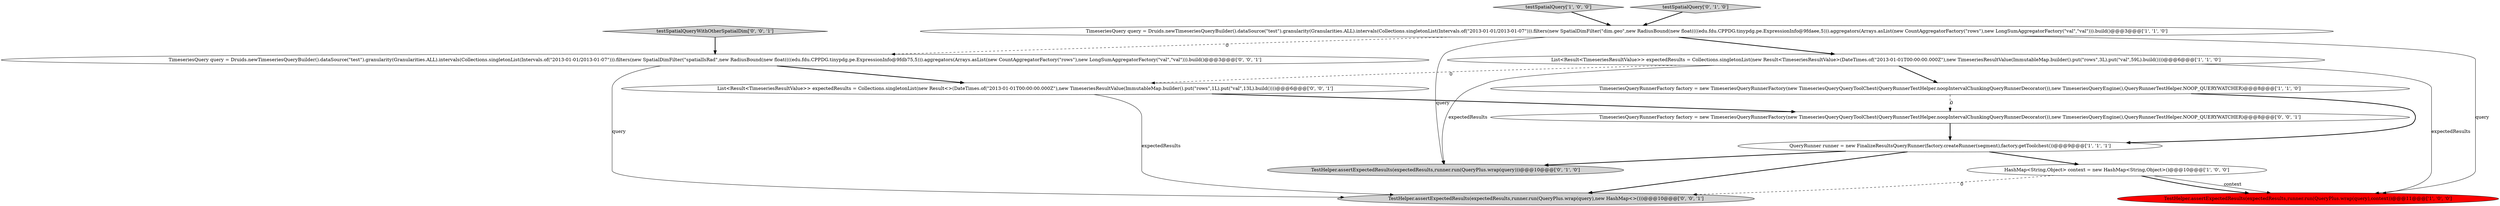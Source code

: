 digraph {
4 [style = filled, label = "TimeseriesQuery query = Druids.newTimeseriesQueryBuilder().dataSource(\"test\").granularity(Granularities.ALL).intervals(Collections.singletonList(Intervals.of(\"2013-01-01/2013-01-07\"))).filters(new SpatialDimFilter(\"dim.geo\",new RadiusBound(new float((((edu.fdu.CPPDG.tinypdg.pe.ExpressionInfo@9fdaee,5))).aggregators(Arrays.asList(new CountAggregatorFactory(\"rows\"),new LongSumAggregatorFactory(\"val\",\"val\"))).build()@@@3@@@['1', '1', '0']", fillcolor = white, shape = ellipse image = "AAA0AAABBB1BBB"];
9 [style = filled, label = "TimeseriesQueryRunnerFactory factory = new TimeseriesQueryRunnerFactory(new TimeseriesQueryQueryToolChest(QueryRunnerTestHelper.noopIntervalChunkingQueryRunnerDecorator()),new TimeseriesQueryEngine(),QueryRunnerTestHelper.NOOP_QUERYWATCHER)@@@8@@@['0', '0', '1']", fillcolor = white, shape = ellipse image = "AAA0AAABBB3BBB"];
0 [style = filled, label = "QueryRunner runner = new FinalizeResultsQueryRunner(factory.createRunner(segment),factory.getToolchest())@@@9@@@['1', '1', '1']", fillcolor = white, shape = ellipse image = "AAA0AAABBB1BBB"];
7 [style = filled, label = "TestHelper.assertExpectedResults(expectedResults,runner.run(QueryPlus.wrap(query)))@@@10@@@['0', '1', '0']", fillcolor = lightgray, shape = ellipse image = "AAA0AAABBB2BBB"];
5 [style = filled, label = "TestHelper.assertExpectedResults(expectedResults,runner.run(QueryPlus.wrap(query),context))@@@11@@@['1', '0', '0']", fillcolor = red, shape = ellipse image = "AAA1AAABBB1BBB"];
3 [style = filled, label = "testSpatialQuery['1', '0', '0']", fillcolor = lightgray, shape = diamond image = "AAA0AAABBB1BBB"];
11 [style = filled, label = "testSpatialQueryWithOtherSpatialDim['0', '0', '1']", fillcolor = lightgray, shape = diamond image = "AAA0AAABBB3BBB"];
12 [style = filled, label = "TestHelper.assertExpectedResults(expectedResults,runner.run(QueryPlus.wrap(query),new HashMap<>()))@@@10@@@['0', '0', '1']", fillcolor = lightgray, shape = ellipse image = "AAA0AAABBB3BBB"];
6 [style = filled, label = "TimeseriesQueryRunnerFactory factory = new TimeseriesQueryRunnerFactory(new TimeseriesQueryQueryToolChest(QueryRunnerTestHelper.noopIntervalChunkingQueryRunnerDecorator()),new TimeseriesQueryEngine(),QueryRunnerTestHelper.NOOP_QUERYWATCHER)@@@8@@@['1', '1', '0']", fillcolor = white, shape = ellipse image = "AAA0AAABBB1BBB"];
1 [style = filled, label = "List<Result<TimeseriesResultValue>> expectedResults = Collections.singletonList(new Result<TimeseriesResultValue>(DateTimes.of(\"2013-01-01T00:00:00.000Z\"),new TimeseriesResultValue(ImmutableMap.builder().put(\"rows\",3L).put(\"val\",59L).build())))@@@6@@@['1', '1', '0']", fillcolor = white, shape = ellipse image = "AAA0AAABBB1BBB"];
2 [style = filled, label = "HashMap<String,Object> context = new HashMap<String,Object>()@@@10@@@['1', '0', '0']", fillcolor = white, shape = ellipse image = "AAA0AAABBB1BBB"];
10 [style = filled, label = "TimeseriesQuery query = Druids.newTimeseriesQueryBuilder().dataSource(\"test\").granularity(Granularities.ALL).intervals(Collections.singletonList(Intervals.of(\"2013-01-01/2013-01-07\"))).filters(new SpatialDimFilter(\"spatialIsRad\",new RadiusBound(new float((((edu.fdu.CPPDG.tinypdg.pe.ExpressionInfo@9fdb75,5))).aggregators(Arrays.asList(new CountAggregatorFactory(\"rows\"),new LongSumAggregatorFactory(\"val\",\"val\"))).build()@@@3@@@['0', '0', '1']", fillcolor = white, shape = ellipse image = "AAA0AAABBB3BBB"];
8 [style = filled, label = "testSpatialQuery['0', '1', '0']", fillcolor = lightgray, shape = diamond image = "AAA0AAABBB2BBB"];
13 [style = filled, label = "List<Result<TimeseriesResultValue>> expectedResults = Collections.singletonList(new Result<>(DateTimes.of(\"2013-01-01T00:00:00.000Z\"),new TimeseriesResultValue(ImmutableMap.builder().put(\"rows\",1L).put(\"val\",13L).build())))@@@6@@@['0', '0', '1']", fillcolor = white, shape = ellipse image = "AAA0AAABBB3BBB"];
1->7 [style = solid, label="expectedResults"];
9->0 [style = bold, label=""];
2->5 [style = solid, label="context"];
4->5 [style = solid, label="query"];
0->12 [style = bold, label=""];
0->2 [style = bold, label=""];
6->9 [style = dashed, label="0"];
6->0 [style = bold, label=""];
4->7 [style = solid, label="query"];
3->4 [style = bold, label=""];
13->12 [style = solid, label="expectedResults"];
0->7 [style = bold, label=""];
1->13 [style = dashed, label="0"];
2->12 [style = dashed, label="0"];
1->6 [style = bold, label=""];
1->5 [style = solid, label="expectedResults"];
10->13 [style = bold, label=""];
11->10 [style = bold, label=""];
4->1 [style = bold, label=""];
13->9 [style = bold, label=""];
8->4 [style = bold, label=""];
4->10 [style = dashed, label="0"];
10->12 [style = solid, label="query"];
2->5 [style = bold, label=""];
}
